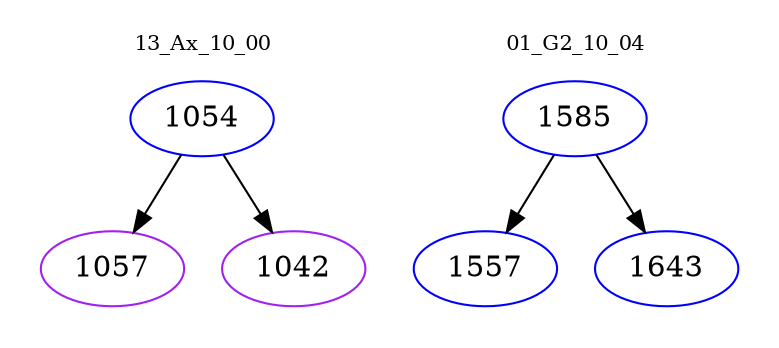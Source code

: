 digraph{
subgraph cluster_0 {
color = white
label = "13_Ax_10_00";
fontsize=10;
T0_1054 [label="1054", color="blue"]
T0_1054 -> T0_1057 [color="black"]
T0_1057 [label="1057", color="purple"]
T0_1054 -> T0_1042 [color="black"]
T0_1042 [label="1042", color="purple"]
}
subgraph cluster_1 {
color = white
label = "01_G2_10_04";
fontsize=10;
T1_1585 [label="1585", color="blue"]
T1_1585 -> T1_1557 [color="black"]
T1_1557 [label="1557", color="blue"]
T1_1585 -> T1_1643 [color="black"]
T1_1643 [label="1643", color="blue"]
}
}
